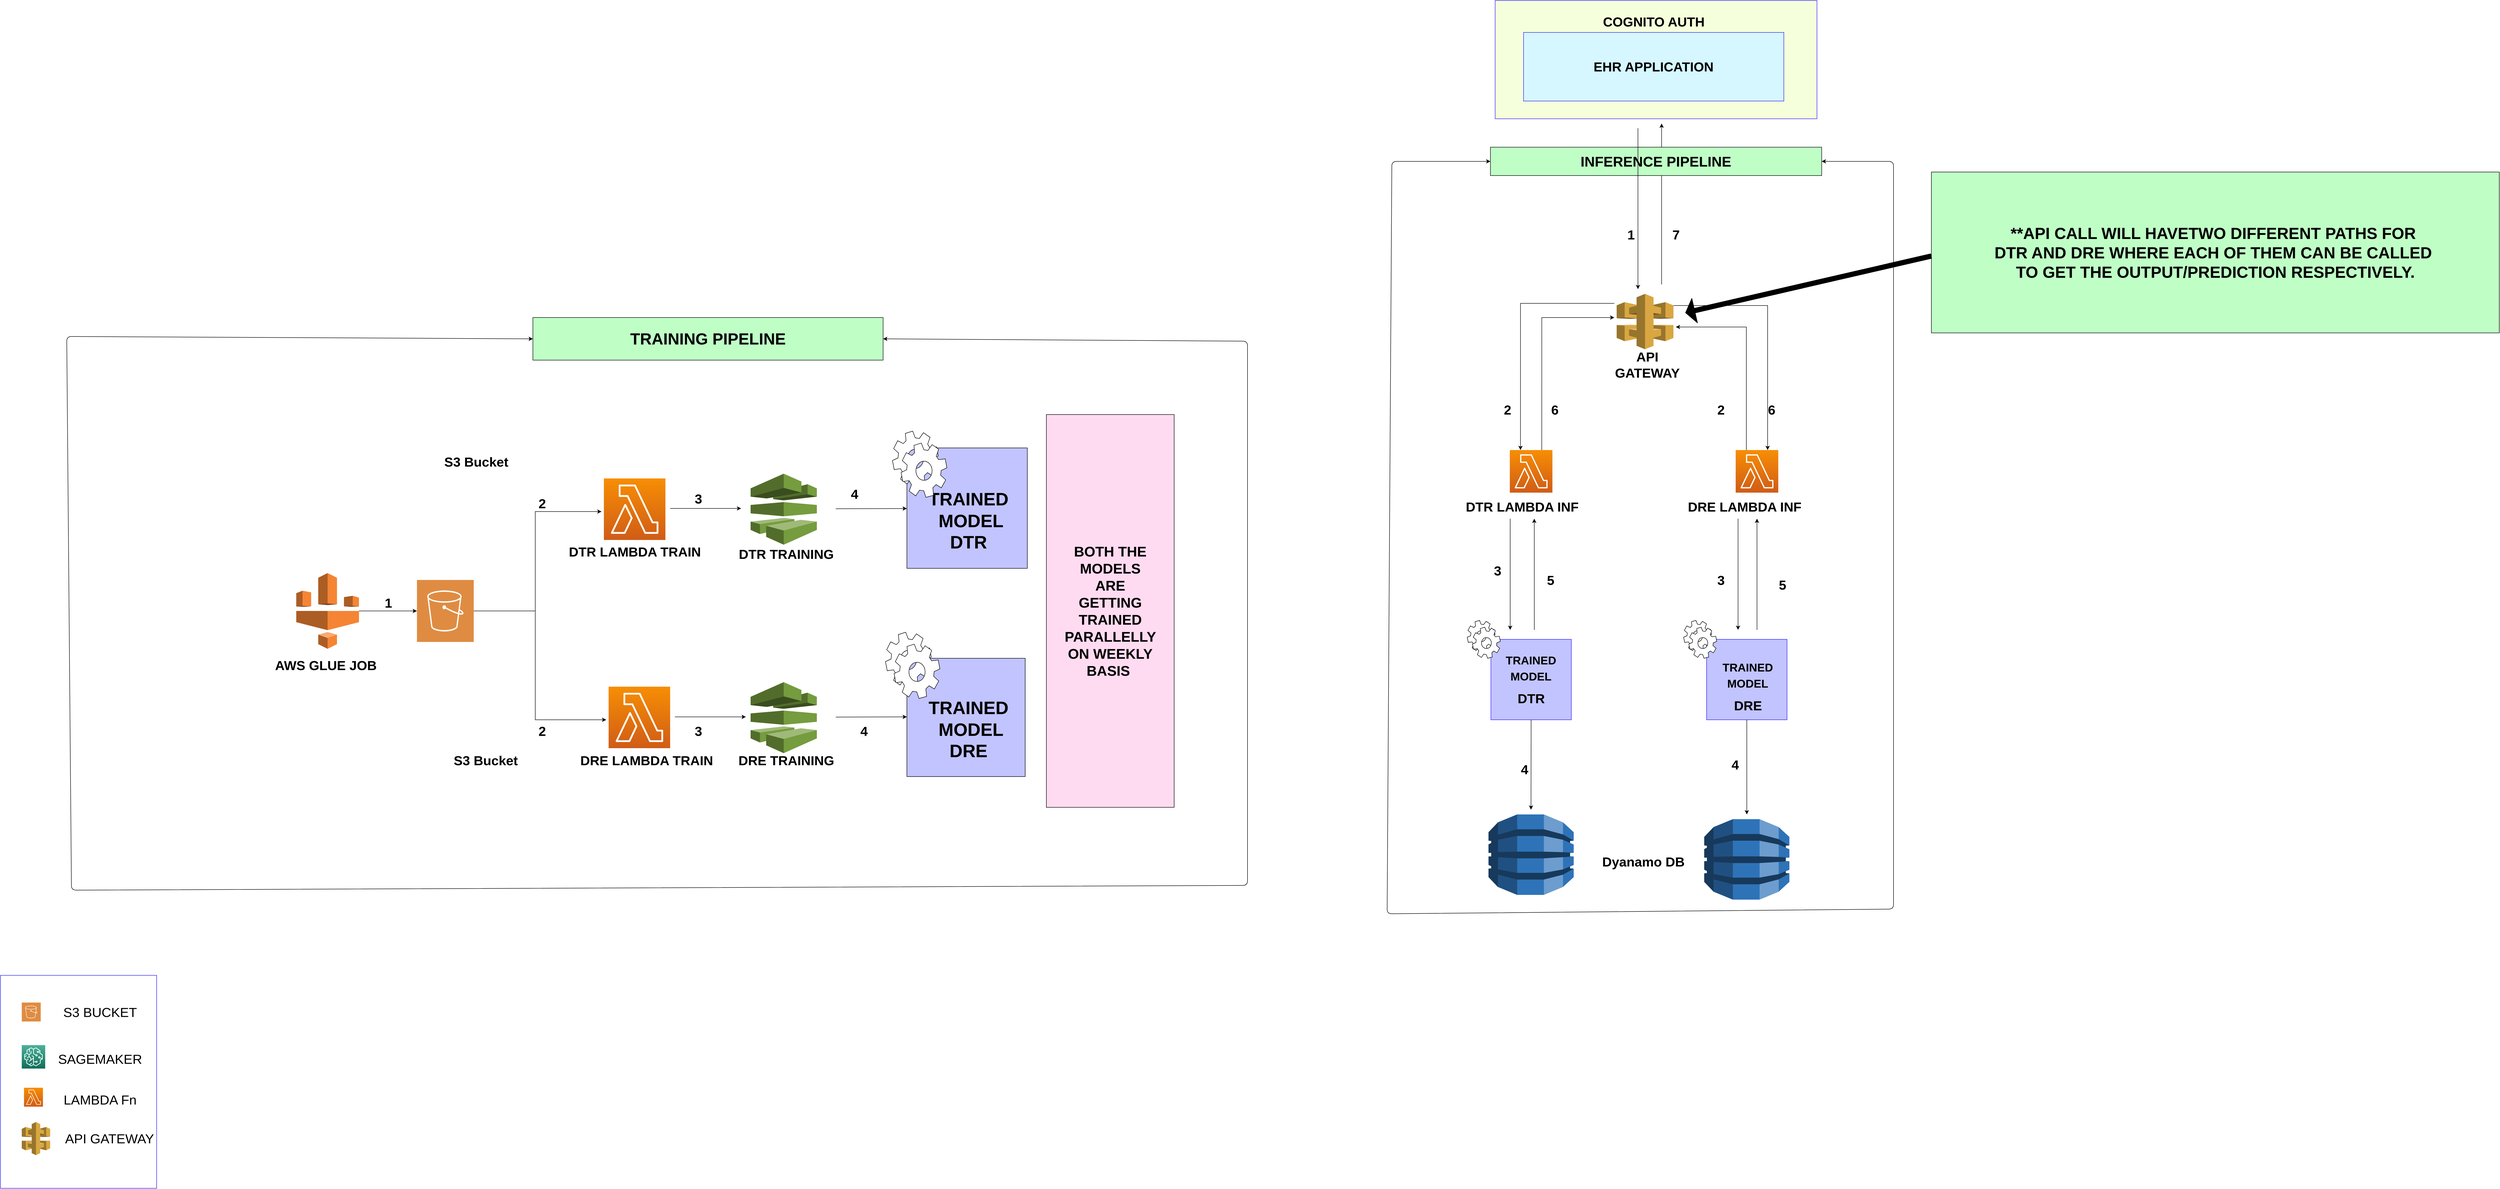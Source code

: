 <mxfile version="14.4.4" type="github"><diagram id="zvSrD0f2bZDXSvYiakWF" name="Page-1"><mxGraphModel dx="9415" dy="5123" grid="1" gridSize="10" guides="1" tooltips="1" connect="1" arrows="1" fold="1" page="1" pageScale="1" pageWidth="850" pageHeight="1100" math="0" shadow="0"><root><mxCell id="0"/><mxCell id="1" parent="0"/><mxCell id="zWJBB2x_kL9sR8t2ZKHA-23" value="" style="whiteSpace=wrap;html=1;aspect=fixed;strokeColor=#2E1FFF;fillColor=#C2C4FF;" parent="1" vertex="1"><mxGeometry x="-170.75" y="130" width="170" height="170" as="geometry"/></mxCell><mxCell id="zWJBB2x_kL9sR8t2ZKHA-35" value="&lt;b&gt;&lt;font style=&quot;font-size: 24px&quot;&gt;TRAINED MODEL&lt;/font&gt;&lt;/b&gt;" style="text;html=1;strokeColor=none;fillColor=none;align=center;verticalAlign=middle;whiteSpace=wrap;rounded=0;fontSize=28;" parent="1" vertex="1"><mxGeometry x="-105.75" y="180.13" width="40" height="20" as="geometry"/></mxCell><mxCell id="zWJBB2x_kL9sR8t2ZKHA-59" value="" style="rounded=0;whiteSpace=wrap;html=1;strokeColor=#2E1FFF;fontSize=28;fillColor=#F5FFDB;" parent="1" vertex="1"><mxGeometry x="-161.75" y="-1220" width="680" height="250" as="geometry"/></mxCell><mxCell id="ttFR23vv46aE4_aRvDu8-147" style="edgeStyle=orthogonalEdgeStyle;rounded=0;orthogonalLoop=1;jettySize=auto;html=1;exitX=1;exitY=0.21;exitDx=0;exitDy=0;exitPerimeter=0;entryX=0.75;entryY=0;entryDx=0;entryDy=0;entryPerimeter=0;" edge="1" parent="1" source="zWJBB2x_kL9sR8t2ZKHA-103" target="zWJBB2x_kL9sR8t2ZKHA-107"><mxGeometry relative="1" as="geometry"/></mxCell><mxCell id="zWJBB2x_kL9sR8t2ZKHA-103" value="" style="outlineConnect=0;dashed=0;verticalLabelPosition=bottom;verticalAlign=top;align=center;html=1;shape=mxgraph.aws3.api_gateway;fillColor=#D9A741;gradientColor=none;strokeColor=#2E1FFF;fontSize=28;" parent="1" vertex="1"><mxGeometry x="95" y="-600" width="120" height="117" as="geometry"/></mxCell><mxCell id="ttFR23vv46aE4_aRvDu8-145" style="edgeStyle=orthogonalEdgeStyle;rounded=0;orthogonalLoop=1;jettySize=auto;html=1;exitX=0.75;exitY=0;exitDx=0;exitDy=0;exitPerimeter=0;" edge="1" parent="1" source="zWJBB2x_kL9sR8t2ZKHA-104"><mxGeometry relative="1" as="geometry"><mxPoint x="90" y="-550" as="targetPoint"/><Array as="points"><mxPoint x="-63" y="-550"/></Array></mxGeometry></mxCell><mxCell id="ttFR23vv46aE4_aRvDu8-146" style="edgeStyle=orthogonalEdgeStyle;rounded=0;orthogonalLoop=1;jettySize=auto;html=1;exitX=0.25;exitY=0;exitDx=0;exitDy=0;exitPerimeter=0;entryX=0.25;entryY=0;entryDx=0;entryDy=0;entryPerimeter=0;" edge="1" parent="1" target="zWJBB2x_kL9sR8t2ZKHA-104"><mxGeometry relative="1" as="geometry"><mxPoint x="90" y="-580" as="sourcePoint"/><Array as="points"><mxPoint x="-108" y="-580"/></Array></mxGeometry></mxCell><mxCell id="zWJBB2x_kL9sR8t2ZKHA-104" value="" style="points=[[0,0,0],[0.25,0,0],[0.5,0,0],[0.75,0,0],[1,0,0],[0,1,0],[0.25,1,0],[0.5,1,0],[0.75,1,0],[1,1,0],[0,0.25,0],[0,0.5,0],[0,0.75,0],[1,0.25,0],[1,0.5,0],[1,0.75,0]];outlineConnect=0;fontColor=#232F3E;gradientColor=#F78E04;gradientDirection=north;fillColor=#D05C17;strokeColor=#ffffff;dashed=0;verticalLabelPosition=bottom;verticalAlign=top;align=center;html=1;fontSize=12;fontStyle=0;aspect=fixed;shape=mxgraph.aws4.resourceIcon;resIcon=mxgraph.aws4.lambda;" parent="1" vertex="1"><mxGeometry x="-130.75" y="-270" width="90" height="90" as="geometry"/></mxCell><mxCell id="ttFR23vv46aE4_aRvDu8-148" style="edgeStyle=orthogonalEdgeStyle;rounded=0;orthogonalLoop=1;jettySize=auto;html=1;exitX=0.25;exitY=0;exitDx=0;exitDy=0;exitPerimeter=0;" edge="1" parent="1" source="zWJBB2x_kL9sR8t2ZKHA-107"><mxGeometry relative="1" as="geometry"><mxPoint x="220" y="-530" as="targetPoint"/><Array as="points"><mxPoint x="369" y="-530"/></Array></mxGeometry></mxCell><mxCell id="zWJBB2x_kL9sR8t2ZKHA-107" value="" style="points=[[0,0,0],[0.25,0,0],[0.5,0,0],[0.75,0,0],[1,0,0],[0,1,0],[0.25,1,0],[0.5,1,0],[0.75,1,0],[1,1,0],[0,0.25,0],[0,0.5,0],[0,0.75,0],[1,0.25,0],[1,0.5,0],[1,0.75,0]];outlineConnect=0;fontColor=#232F3E;gradientColor=#F78E04;gradientDirection=north;fillColor=#D05C17;strokeColor=#ffffff;dashed=0;verticalLabelPosition=bottom;verticalAlign=top;align=center;html=1;fontSize=12;fontStyle=0;aspect=fixed;shape=mxgraph.aws4.resourceIcon;resIcon=mxgraph.aws4.lambda;" parent="1" vertex="1"><mxGeometry x="346.5" y="-270" width="90" height="90" as="geometry"/></mxCell><mxCell id="zWJBB2x_kL9sR8t2ZKHA-112" value="&lt;b&gt;EHR APPLICATION&lt;/b&gt;" style="rounded=0;whiteSpace=wrap;html=1;strokeColor=#2E1FFF;fontSize=28;fillColor=#D6F7FF;" parent="1" vertex="1"><mxGeometry x="-101.75" y="-1152.5" width="550" height="145" as="geometry"/></mxCell><mxCell id="zWJBB2x_kL9sR8t2ZKHA-136" value="&lt;b&gt;API GATEWAY&lt;/b&gt;" style="text;html=1;strokeColor=none;fillColor=none;align=center;verticalAlign=middle;whiteSpace=wrap;rounded=0;fontSize=28;" parent="1" vertex="1"><mxGeometry x="150" y="-460" width="20" height="20" as="geometry"/></mxCell><mxCell id="zWJBB2x_kL9sR8t2ZKHA-149" value="" style="outlineConnect=0;dashed=0;verticalLabelPosition=bottom;verticalAlign=top;align=center;html=1;shape=mxgraph.aws3.dynamo_db;fillColor=#2E73B8;gradientColor=none;strokeColor=#2E1FFF;fontSize=28;" parent="1" vertex="1"><mxGeometry x="-175.75" y="500" width="180" height="170" as="geometry"/></mxCell><mxCell id="zWJBB2x_kL9sR8t2ZKHA-150" value="&lt;b&gt;Dyanamo DB&amp;nbsp;&lt;/b&gt;" style="text;html=1;align=center;verticalAlign=middle;resizable=0;points=[];autosize=1;fontSize=28;" parent="1" vertex="1"><mxGeometry x="55" y="580" width="200" height="40" as="geometry"/></mxCell><mxCell id="zWJBB2x_kL9sR8t2ZKHA-151" value="" style="pointerEvents=1;shadow=0;dashed=0;html=1;strokeColor=none;fillColor=#DF8C42;labelPosition=center;verticalLabelPosition=bottom;verticalAlign=top;align=center;outlineConnect=0;shape=mxgraph.veeam2.aws_s3;" parent="1" vertex="1"><mxGeometry x="-3275" y="897.5" width="40" height="40" as="geometry"/></mxCell><mxCell id="zWJBB2x_kL9sR8t2ZKHA-156" value="" style="points=[[0,0,0],[0.25,0,0],[0.5,0,0],[0.75,0,0],[1,0,0],[0,1,0],[0.25,1,0],[0.5,1,0],[0.75,1,0],[1,1,0],[0,0.25,0],[0,0.5,0],[0,0.75,0],[1,0.25,0],[1,0.5,0],[1,0.75,0]];outlineConnect=0;fontColor=#232F3E;gradientColor=#F78E04;gradientDirection=north;fillColor=#D05C17;strokeColor=#ffffff;dashed=0;verticalLabelPosition=bottom;verticalAlign=top;align=center;html=1;fontSize=12;fontStyle=0;aspect=fixed;shape=mxgraph.aws4.resourceIcon;resIcon=mxgraph.aws4.lambda;" parent="1" vertex="1"><mxGeometry x="-3270.25" y="1077.5" width="40" height="40" as="geometry"/></mxCell><mxCell id="zWJBB2x_kL9sR8t2ZKHA-157" value="" style="points=[[0,0,0],[0.25,0,0],[0.5,0,0],[0.75,0,0],[1,0,0],[0,1,0],[0.25,1,0],[0.5,1,0],[0.75,1,0],[1,1,0],[0,0.25,0],[0,0.5,0],[0,0.75,0],[1,0.25,0],[1,0.5,0],[1,0.75,0]];outlineConnect=0;fontColor=#232F3E;gradientColor=#4AB29A;gradientDirection=north;fillColor=#116D5B;strokeColor=#ffffff;dashed=0;verticalLabelPosition=bottom;verticalAlign=top;align=center;html=1;fontSize=12;fontStyle=0;aspect=fixed;shape=mxgraph.aws4.resourceIcon;resIcon=mxgraph.aws4.sagemaker;" parent="1" vertex="1"><mxGeometry x="-3275" y="987.5" width="49.5" height="49.5" as="geometry"/></mxCell><mxCell id="zWJBB2x_kL9sR8t2ZKHA-161" value="" style="outlineConnect=0;dashed=0;verticalLabelPosition=bottom;verticalAlign=top;align=center;html=1;shape=mxgraph.aws3.api_gateway;fillColor=#D9A741;gradientColor=none;strokeColor=#2E1FFF;fontSize=28;" parent="1" vertex="1"><mxGeometry x="-3275" y="1150" width="60" height="70" as="geometry"/></mxCell><mxCell id="zWJBB2x_kL9sR8t2ZKHA-162" value="S3 BUCKET" style="text;html=1;align=center;verticalAlign=middle;resizable=0;points=[];autosize=1;fontSize=28;" parent="1" vertex="1"><mxGeometry x="-3195" y="897.5" width="170" height="40" as="geometry"/></mxCell><mxCell id="zWJBB2x_kL9sR8t2ZKHA-163" value="" style="rounded=0;whiteSpace=wrap;html=1;strokeColor=#2E1FFF;fillColor=none;fontSize=28;" parent="1" vertex="1"><mxGeometry x="-3320" y="840" width="330" height="450" as="geometry"/></mxCell><mxCell id="zWJBB2x_kL9sR8t2ZKHA-170" value="SAGEMAKER" style="text;html=1;align=center;verticalAlign=middle;resizable=0;points=[];autosize=1;fontSize=28;" parent="1" vertex="1"><mxGeometry x="-3205" y="997" width="190" height="40" as="geometry"/></mxCell><mxCell id="zWJBB2x_kL9sR8t2ZKHA-171" value="LAMBDA Fn" style="text;html=1;align=center;verticalAlign=middle;resizable=0;points=[];autosize=1;fontSize=28;" parent="1" vertex="1"><mxGeometry x="-3195" y="1082.5" width="170" height="40" as="geometry"/></mxCell><mxCell id="zWJBB2x_kL9sR8t2ZKHA-174" value="API GATEWAY" style="text;html=1;align=center;verticalAlign=middle;resizable=0;points=[];autosize=1;fontSize=28;" parent="1" vertex="1"><mxGeometry x="-3189.75" y="1165" width="200" height="40" as="geometry"/></mxCell><mxCell id="ttFR23vv46aE4_aRvDu8-11" value="&lt;b&gt;&lt;font style=&quot;font-size: 28px&quot;&gt;COGNITO AUTH&lt;/font&gt;&lt;/b&gt;" style="text;html=1;align=center;verticalAlign=middle;resizable=0;points=[];autosize=1;" vertex="1" parent="1"><mxGeometry x="58.25" y="-1190" width="230" height="30" as="geometry"/></mxCell><mxCell id="ttFR23vv46aE4_aRvDu8-12" value="&lt;b&gt;&lt;font style=&quot;font-size: 28px&quot;&gt;DTR LAMBDA INF&lt;/font&gt;&lt;/b&gt;" style="text;html=1;align=center;verticalAlign=middle;resizable=0;points=[];autosize=1;" vertex="1" parent="1"><mxGeometry x="-230" y="-165" width="250" height="30" as="geometry"/></mxCell><mxCell id="ttFR23vv46aE4_aRvDu8-13" value="&lt;b&gt;&lt;font style=&quot;font-size: 28px&quot;&gt;DRE LAMBDA INF&lt;/font&gt;&lt;/b&gt;" style="text;html=1;align=center;verticalAlign=middle;resizable=0;points=[];autosize=1;" vertex="1" parent="1"><mxGeometry x="235" y="-165" width="260" height="30" as="geometry"/></mxCell><mxCell id="ttFR23vv46aE4_aRvDu8-14" value="&lt;font style=&quot;font-size: 28px&quot;&gt;&lt;b&gt;DTR&lt;/b&gt;&lt;/font&gt;" style="text;html=1;align=center;verticalAlign=middle;resizable=0;points=[];autosize=1;fillColor=#C2C4FF;" vertex="1" parent="1"><mxGeometry x="-120.75" y="240" width="70" height="30" as="geometry"/></mxCell><mxCell id="ttFR23vv46aE4_aRvDu8-15" value="" style="whiteSpace=wrap;html=1;aspect=fixed;strokeColor=#2E1FFF;fillColor=#C2C4FF;" vertex="1" parent="1"><mxGeometry x="285" y="130" width="170" height="170" as="geometry"/></mxCell><mxCell id="ttFR23vv46aE4_aRvDu8-17" value="&lt;b&gt;&lt;font style=&quot;font-size: 24px&quot;&gt;TRAINED MODEL&lt;/font&gt;&lt;/b&gt;" style="text;html=1;strokeColor=none;fillColor=none;align=center;verticalAlign=middle;whiteSpace=wrap;rounded=0;fontSize=28;" vertex="1" parent="1"><mxGeometry x="351.5" y="194.94" width="40" height="20" as="geometry"/></mxCell><mxCell id="ttFR23vv46aE4_aRvDu8-18" value="&lt;font style=&quot;font-size: 28px&quot;&gt;&lt;b&gt;DRE&lt;/b&gt;&lt;/font&gt;" style="text;html=1;align=center;verticalAlign=middle;resizable=0;points=[];autosize=1;" vertex="1" parent="1"><mxGeometry x="336.5" y="254.81" width="70" height="30" as="geometry"/></mxCell><mxCell id="ttFR23vv46aE4_aRvDu8-20" value="" style="endArrow=classic;html=1;exitX=0.5;exitY=1;exitDx=0;exitDy=0;" edge="1" parent="1" source="zWJBB2x_kL9sR8t2ZKHA-23"><mxGeometry width="50" height="50" relative="1" as="geometry"><mxPoint x="300" y="550" as="sourcePoint"/><mxPoint x="-86" y="490" as="targetPoint"/><Array as="points"><mxPoint x="-86" y="485"/></Array></mxGeometry></mxCell><mxCell id="ttFR23vv46aE4_aRvDu8-21" value="" style="endArrow=classic;html=1;exitX=0.5;exitY=1;exitDx=0;exitDy=0;" edge="1" parent="1" source="ttFR23vv46aE4_aRvDu8-15"><mxGeometry width="50" height="50" relative="1" as="geometry"><mxPoint x="300" y="550" as="sourcePoint"/><mxPoint x="370" y="500" as="targetPoint"/><Array as="points"><mxPoint x="370" y="500"/></Array></mxGeometry></mxCell><mxCell id="ttFR23vv46aE4_aRvDu8-28" value="" style="endArrow=classic;html=1;" edge="1" parent="1"><mxGeometry width="50" height="50" relative="1" as="geometry"><mxPoint x="190" y="-620" as="sourcePoint"/><mxPoint x="190" y="-960" as="targetPoint"/></mxGeometry></mxCell><mxCell id="ttFR23vv46aE4_aRvDu8-37" value="" style="endArrow=classic;html=1;" edge="1" parent="1"><mxGeometry width="50" height="50" relative="1" as="geometry"><mxPoint x="-130" y="-125" as="sourcePoint"/><mxPoint x="-130" y="110" as="targetPoint"/></mxGeometry></mxCell><mxCell id="ttFR23vv46aE4_aRvDu8-38" value="" style="endArrow=classic;html=1;" edge="1" parent="1"><mxGeometry width="50" height="50" relative="1" as="geometry"><mxPoint x="-79" y="110" as="sourcePoint"/><mxPoint x="-79.08" y="-125" as="targetPoint"/></mxGeometry></mxCell><mxCell id="ttFR23vv46aE4_aRvDu8-39" value="" style="endArrow=classic;html=1;" edge="1" parent="1"><mxGeometry width="50" height="50" relative="1" as="geometry"><mxPoint x="351.5" y="-125" as="sourcePoint"/><mxPoint x="351.5" y="110" as="targetPoint"/></mxGeometry></mxCell><mxCell id="ttFR23vv46aE4_aRvDu8-40" value="" style="endArrow=classic;html=1;" edge="1" parent="1"><mxGeometry width="50" height="50" relative="1" as="geometry"><mxPoint x="391.58" y="110" as="sourcePoint"/><mxPoint x="391.5" y="-125" as="targetPoint"/></mxGeometry></mxCell><mxCell id="ttFR23vv46aE4_aRvDu8-43" value="&lt;b&gt;&lt;font style=&quot;font-size: 28px&quot;&gt;1&lt;/font&gt;&lt;/b&gt;" style="text;html=1;align=center;verticalAlign=middle;resizable=0;points=[];autosize=1;" vertex="1" parent="1"><mxGeometry x="110" y="-740" width="30" height="30" as="geometry"/></mxCell><mxCell id="ttFR23vv46aE4_aRvDu8-44" value="&lt;b&gt;&lt;font style=&quot;font-size: 28px&quot;&gt;2&lt;/font&gt;&lt;/b&gt;" style="text;html=1;align=center;verticalAlign=middle;resizable=0;points=[];autosize=1;" vertex="1" parent="1"><mxGeometry x="-150.75" y="-370" width="30" height="30" as="geometry"/></mxCell><mxCell id="ttFR23vv46aE4_aRvDu8-45" value="&lt;b&gt;&lt;font style=&quot;font-size: 28px&quot;&gt;3&lt;/font&gt;&lt;/b&gt;" style="text;html=1;align=center;verticalAlign=middle;resizable=0;points=[];autosize=1;" vertex="1" parent="1"><mxGeometry x="-171.75" y="-30" width="30" height="30" as="geometry"/></mxCell><mxCell id="ttFR23vv46aE4_aRvDu8-46" value="&lt;b&gt;&lt;font style=&quot;font-size: 28px&quot;&gt;4&lt;/font&gt;&lt;/b&gt;" style="text;html=1;align=center;verticalAlign=middle;resizable=0;points=[];autosize=1;" vertex="1" parent="1"><mxGeometry x="-115" y="390" width="30" height="30" as="geometry"/></mxCell><mxCell id="ttFR23vv46aE4_aRvDu8-47" value="&lt;b&gt;&lt;font style=&quot;font-size: 28px&quot;&gt;5&lt;/font&gt;&lt;/b&gt;" style="text;html=1;align=center;verticalAlign=middle;resizable=0;points=[];autosize=1;" vertex="1" parent="1"><mxGeometry x="-60" y="-10" width="30" height="30" as="geometry"/></mxCell><mxCell id="ttFR23vv46aE4_aRvDu8-48" value="&lt;b&gt;&lt;font style=&quot;font-size: 28px&quot;&gt;6&lt;/font&gt;&lt;/b&gt;" style="text;html=1;align=center;verticalAlign=middle;resizable=0;points=[];autosize=1;" vertex="1" parent="1"><mxGeometry x="-50.75" y="-370" width="30" height="30" as="geometry"/></mxCell><mxCell id="ttFR23vv46aE4_aRvDu8-49" value="&lt;b&gt;&lt;font style=&quot;font-size: 28px&quot;&gt;7&lt;/font&gt;&lt;/b&gt;" style="text;html=1;align=center;verticalAlign=middle;resizable=0;points=[];autosize=1;" vertex="1" parent="1"><mxGeometry x="205" y="-740" width="30" height="30" as="geometry"/></mxCell><mxCell id="ttFR23vv46aE4_aRvDu8-53" value="&lt;b&gt;&lt;font style=&quot;font-size: 28px&quot;&gt;2&lt;/font&gt;&lt;/b&gt;" style="text;html=1;align=center;verticalAlign=middle;resizable=0;points=[];autosize=1;" vertex="1" parent="1"><mxGeometry x="300" y="-370" width="30" height="30" as="geometry"/></mxCell><mxCell id="ttFR23vv46aE4_aRvDu8-54" value="&lt;b&gt;&lt;font style=&quot;font-size: 28px&quot;&gt;6&lt;/font&gt;&lt;/b&gt;" style="text;html=1;align=center;verticalAlign=middle;resizable=0;points=[];autosize=1;" vertex="1" parent="1"><mxGeometry x="406.5" y="-370" width="30" height="30" as="geometry"/></mxCell><mxCell id="ttFR23vv46aE4_aRvDu8-55" value="&lt;b&gt;&lt;font style=&quot;font-size: 28px&quot;&gt;3&lt;/font&gt;&lt;/b&gt;" style="text;html=1;align=center;verticalAlign=middle;resizable=0;points=[];autosize=1;" vertex="1" parent="1"><mxGeometry x="300" y="-10" width="30" height="30" as="geometry"/></mxCell><mxCell id="ttFR23vv46aE4_aRvDu8-56" value="&lt;b&gt;&lt;font style=&quot;font-size: 28px&quot;&gt;5&lt;/font&gt;&lt;/b&gt;" style="text;html=1;align=center;verticalAlign=middle;resizable=0;points=[];autosize=1;" vertex="1" parent="1"><mxGeometry x="430" width="30" height="30" as="geometry"/></mxCell><mxCell id="ttFR23vv46aE4_aRvDu8-57" value="&lt;b&gt;&lt;font style=&quot;font-size: 28px&quot;&gt;4&lt;/font&gt;&lt;/b&gt;" style="text;html=1;align=center;verticalAlign=middle;resizable=0;points=[];autosize=1;" vertex="1" parent="1"><mxGeometry x="330" y="380" width="30" height="30" as="geometry"/></mxCell><mxCell id="ttFR23vv46aE4_aRvDu8-59" value="" style="points=[[0,0,0],[0.25,0,0],[0.5,0,0],[0.75,0,0],[1,0,0],[0,1,0],[0.25,1,0],[0.5,1,0],[0.75,1,0],[1,1,0],[0,0.25,0],[0,0.5,0],[0,0.75,0],[1,0.25,0],[1,0.5,0],[1,0.75,0]];outlineConnect=0;fontColor=#232F3E;gradientColor=#F78E04;gradientDirection=north;fillColor=#D05C17;strokeColor=#ffffff;dashed=0;verticalLabelPosition=bottom;verticalAlign=top;align=center;html=1;fontSize=12;fontStyle=0;aspect=fixed;shape=mxgraph.aws4.resourceIcon;resIcon=mxgraph.aws4.lambda;" vertex="1" parent="1"><mxGeometry x="-2045" y="-210" width="130" height="130" as="geometry"/></mxCell><mxCell id="ttFR23vv46aE4_aRvDu8-61" value="" style="outlineConnect=0;dashed=0;verticalLabelPosition=bottom;verticalAlign=top;align=center;html=1;shape=mxgraph.aws3.glue;fillColor=#F58534;gradientColor=none;" vertex="1" parent="1"><mxGeometry x="-2695" y="-10" width="132.5" height="160" as="geometry"/></mxCell><mxCell id="ttFR23vv46aE4_aRvDu8-66" value="" style="points=[[0,0,0],[0.25,0,0],[0.5,0,0],[0.75,0,0],[1,0,0],[0,1,0],[0.25,1,0],[0.5,1,0],[0.75,1,0],[1,1,0],[0,0.25,0],[0,0.5,0],[0,0.75,0],[1,0.25,0],[1,0.5,0],[1,0.75,0]];outlineConnect=0;fontColor=#232F3E;gradientColor=#F78E04;gradientDirection=north;fillColor=#D05C17;strokeColor=#ffffff;dashed=0;verticalLabelPosition=bottom;verticalAlign=top;align=center;html=1;fontSize=12;fontStyle=0;aspect=fixed;shape=mxgraph.aws4.resourceIcon;resIcon=mxgraph.aws4.lambda;" vertex="1" parent="1"><mxGeometry x="-2035" y="230" width="130" height="130" as="geometry"/></mxCell><mxCell id="ttFR23vv46aE4_aRvDu8-71" value="&lt;b&gt;&lt;font style=&quot;font-size: 28px&quot;&gt;AWS GLUE JOB&amp;nbsp;&lt;/font&gt;&lt;/b&gt;" style="text;html=1;align=center;verticalAlign=middle;resizable=0;points=[];autosize=1;" vertex="1" parent="1"><mxGeometry x="-2748.75" y="170" width="240" height="30" as="geometry"/></mxCell><mxCell id="ttFR23vv46aE4_aRvDu8-75" value="" style="outlineConnect=0;dashed=0;verticalLabelPosition=bottom;verticalAlign=top;align=center;html=1;shape=mxgraph.aws3.codepipeline;fillColor=#759C3E;gradientColor=none;" vertex="1" parent="1"><mxGeometry x="-1735" y="-220" width="140" height="150" as="geometry"/></mxCell><mxCell id="ttFR23vv46aE4_aRvDu8-76" value="" style="outlineConnect=0;dashed=0;verticalLabelPosition=bottom;verticalAlign=top;align=center;html=1;shape=mxgraph.aws3.codepipeline;fillColor=#759C3E;gradientColor=none;" vertex="1" parent="1"><mxGeometry x="-1735" y="220.5" width="140" height="150" as="geometry"/></mxCell><mxCell id="ttFR23vv46aE4_aRvDu8-79" value="" style="whiteSpace=wrap;html=1;aspect=fixed;fillColor=#C2C4FF;" vertex="1" parent="1"><mxGeometry x="-1404.75" y="-274.5" width="254.5" height="254.5" as="geometry"/></mxCell><mxCell id="ttFR23vv46aE4_aRvDu8-80" value="" style="whiteSpace=wrap;html=1;aspect=fixed;fillColor=#C2C4FF;" vertex="1" parent="1"><mxGeometry x="-1404.75" y="170" width="250" height="250" as="geometry"/></mxCell><mxCell id="ttFR23vv46aE4_aRvDu8-81" value="" style="shape=mxgraph.bpmn.service_task;html=1;outlineConnect=0;" vertex="1" parent="1"><mxGeometry x="-220.75" y="90" width="70" height="80" as="geometry"/></mxCell><mxCell id="ttFR23vv46aE4_aRvDu8-82" value="" style="shape=mxgraph.bpmn.service_task;html=1;outlineConnect=0;" vertex="1" parent="1"><mxGeometry x="-1450" y="115" width="115" height="140" as="geometry"/></mxCell><mxCell id="ttFR23vv46aE4_aRvDu8-83" value="&lt;b&gt;&lt;font style=&quot;font-size: 38px&quot;&gt;TRAINED&lt;br&gt;&amp;nbsp;MODEL &lt;br&gt;DTR&lt;/font&gt;&lt;/b&gt;" style="text;html=1;align=center;verticalAlign=middle;resizable=0;points=[];autosize=1;" vertex="1" parent="1"><mxGeometry x="-1365" y="-160" width="180" height="80" as="geometry"/></mxCell><mxCell id="ttFR23vv46aE4_aRvDu8-84" value="&lt;b&gt;&lt;font style=&quot;font-size: 38px&quot;&gt;TRAINED&lt;br&gt;&amp;nbsp;MODEL &lt;br&gt;DRE&lt;/font&gt;&lt;/b&gt;" style="text;html=1;align=center;verticalAlign=middle;resizable=0;points=[];autosize=1;" vertex="1" parent="1"><mxGeometry x="-1365" y="281" width="180" height="80" as="geometry"/></mxCell><mxCell id="ttFR23vv46aE4_aRvDu8-90" value="" style="endArrow=classic;html=1;" edge="1" parent="1"><mxGeometry width="50" height="50" relative="1" as="geometry"><mxPoint x="-1905" y="-146.67" as="sourcePoint"/><mxPoint x="-1754.96" y="-146.67" as="targetPoint"/></mxGeometry></mxCell><mxCell id="ttFR23vv46aE4_aRvDu8-91" value="" style="endArrow=classic;html=1;" edge="1" parent="1"><mxGeometry width="50" height="50" relative="1" as="geometry"><mxPoint x="-1895" y="293.83" as="sourcePoint"/><mxPoint x="-1744.96" y="293.83" as="targetPoint"/></mxGeometry></mxCell><mxCell id="ttFR23vv46aE4_aRvDu8-94" value="" style="endArrow=classic;html=1;entryX=0;entryY=0.5;entryDx=0;entryDy=0;" edge="1" parent="1"><mxGeometry width="50" height="50" relative="1" as="geometry"><mxPoint x="-1555" y="294.33" as="sourcePoint"/><mxPoint x="-1404.75" y="293.83" as="targetPoint"/></mxGeometry></mxCell><mxCell id="ttFR23vv46aE4_aRvDu8-95" value="" style="endArrow=classic;html=1;entryX=0;entryY=0.5;entryDx=0;entryDy=0;" edge="1" parent="1"><mxGeometry width="50" height="50" relative="1" as="geometry"><mxPoint x="-1555" y="-145.93" as="sourcePoint"/><mxPoint x="-1404.75" y="-146.43" as="targetPoint"/></mxGeometry></mxCell><mxCell id="ttFR23vv46aE4_aRvDu8-97" value="&lt;b style=&quot;font-family: &amp;#34;helvetica&amp;#34; ; text-align: center&quot;&gt;&lt;font style=&quot;font-size: 28px&quot;&gt;2&lt;/font&gt;&lt;/b&gt;" style="text;whiteSpace=wrap;html=1;" vertex="1" parent="1"><mxGeometry x="-2185" y="-180" width="40" height="40" as="geometry"/></mxCell><mxCell id="ttFR23vv46aE4_aRvDu8-100" value="&lt;b style=&quot;color: rgb(0 , 0 , 0) ; font-family: &amp;#34;helvetica&amp;#34; ; font-size: 12px ; font-style: normal ; letter-spacing: normal ; text-align: center ; text-indent: 0px ; text-transform: none ; word-spacing: 0px ; background-color: rgb(248 , 249 , 250)&quot;&gt;&lt;font style=&quot;font-size: 28px&quot;&gt;2&lt;/font&gt;&lt;/b&gt;" style="text;whiteSpace=wrap;html=1;" vertex="1" parent="1"><mxGeometry x="-2185" y="301" width="40" height="40" as="geometry"/></mxCell><mxCell id="ttFR23vv46aE4_aRvDu8-101" value="&lt;b style=&quot;color: rgb(0 , 0 , 0) ; font-family: &amp;#34;helvetica&amp;#34; ; font-size: 12px ; font-style: normal ; letter-spacing: normal ; text-align: center ; text-indent: 0px ; text-transform: none ; word-spacing: 0px ; background-color: rgb(248 , 249 , 250)&quot;&gt;&lt;font style=&quot;font-size: 28px&quot;&gt;3&lt;/font&gt;&lt;/b&gt;" style="text;whiteSpace=wrap;html=1;" vertex="1" parent="1"><mxGeometry x="-1855" y="-190" width="40" height="40" as="geometry"/></mxCell><mxCell id="ttFR23vv46aE4_aRvDu8-102" value="&lt;b style=&quot;color: rgb(0 , 0 , 0) ; font-family: &amp;#34;helvetica&amp;#34; ; font-size: 12px ; font-style: normal ; letter-spacing: normal ; text-align: center ; text-indent: 0px ; text-transform: none ; word-spacing: 0px ; background-color: rgb(248 , 249 , 250)&quot;&gt;&lt;font style=&quot;font-size: 28px&quot;&gt;3&lt;/font&gt;&lt;/b&gt;" style="text;whiteSpace=wrap;html=1;" vertex="1" parent="1"><mxGeometry x="-1855" y="301" width="40" height="40" as="geometry"/></mxCell><mxCell id="ttFR23vv46aE4_aRvDu8-103" value="&lt;b style=&quot;color: rgb(0 , 0 , 0) ; font-family: &amp;#34;helvetica&amp;#34; ; font-size: 12px ; font-style: normal ; letter-spacing: normal ; text-align: center ; text-indent: 0px ; text-transform: none ; word-spacing: 0px ; background-color: rgb(248 , 249 , 250)&quot;&gt;&lt;font style=&quot;font-size: 28px&quot;&gt;4&lt;/font&gt;&lt;/b&gt;" style="text;whiteSpace=wrap;html=1;" vertex="1" parent="1"><mxGeometry x="-1525.25" y="-200" width="40" height="40" as="geometry"/></mxCell><mxCell id="ttFR23vv46aE4_aRvDu8-104" value="&lt;b style=&quot;color: rgb(0 , 0 , 0) ; font-family: &amp;#34;helvetica&amp;#34; ; font-size: 12px ; font-style: normal ; letter-spacing: normal ; text-align: center ; text-indent: 0px ; text-transform: none ; word-spacing: 0px ; background-color: rgb(248 , 249 , 250)&quot;&gt;&lt;font style=&quot;font-size: 28px&quot;&gt;4&lt;/font&gt;&lt;/b&gt;" style="text;whiteSpace=wrap;html=1;" vertex="1" parent="1"><mxGeometry x="-1505" y="301" width="40" height="40" as="geometry"/></mxCell><mxCell id="ttFR23vv46aE4_aRvDu8-105" value="" style="rounded=0;whiteSpace=wrap;html=1;fillColor=#FFDBF1;" vertex="1" parent="1"><mxGeometry x="-1110" y="-345" width="270" height="830" as="geometry"/></mxCell><mxCell id="ttFR23vv46aE4_aRvDu8-106" value="&lt;b&gt;&lt;font style=&quot;font-size: 30px&quot;&gt;BOTH THE MODELS ARE GETTING TRAINED PARALLELLY ON WEEKLY BASIS&amp;nbsp;&lt;/font&gt;&lt;/b&gt;" style="text;html=1;strokeColor=none;fillColor=none;align=center;verticalAlign=middle;whiteSpace=wrap;rounded=0;" vertex="1" parent="1"><mxGeometry x="-995" y="60" width="40" height="20" as="geometry"/></mxCell><mxCell id="ttFR23vv46aE4_aRvDu8-110" value="" style="shape=mxgraph.bpmn.service_task;html=1;outlineConnect=0;" vertex="1" parent="1"><mxGeometry x="-1435.25" y="-310" width="115" height="140" as="geometry"/></mxCell><mxCell id="ttFR23vv46aE4_aRvDu8-111" value="" style="shape=mxgraph.bpmn.service_task;html=1;outlineConnect=0;" vertex="1" parent="1"><mxGeometry x="236.5" y="90" width="70" height="80" as="geometry"/></mxCell><mxCell id="ttFR23vv46aE4_aRvDu8-112" value="&lt;b&gt;&lt;font style=&quot;font-size: 34px&quot;&gt;TRAINING PIPELINE&lt;/font&gt;&lt;/b&gt;" style="rounded=0;whiteSpace=wrap;html=1;fillColor=#BFFFC6;" vertex="1" parent="1"><mxGeometry x="-2195" y="-550" width="740" height="90" as="geometry"/></mxCell><mxCell id="ttFR23vv46aE4_aRvDu8-113" value="" style="endArrow=classic;startArrow=classic;html=1;exitX=0;exitY=0.5;exitDx=0;exitDy=0;entryX=1;entryY=0.5;entryDx=0;entryDy=0;" edge="1" parent="1" source="ttFR23vv46aE4_aRvDu8-112" target="ttFR23vv46aE4_aRvDu8-112"><mxGeometry width="50" height="50" relative="1" as="geometry"><mxPoint x="-1725" y="20" as="sourcePoint"/><mxPoint x="-685" y="-500" as="targetPoint"/><Array as="points"><mxPoint x="-3180" y="-510"/><mxPoint x="-3170" y="660"/><mxPoint x="-685" y="650"/><mxPoint x="-685" y="-500"/></Array></mxGeometry></mxCell><mxCell id="ttFR23vv46aE4_aRvDu8-114" value="&lt;b&gt;&lt;font style=&quot;font-size: 30px&quot;&gt;INFERENCE PIPELINE&lt;/font&gt;&lt;/b&gt;" style="rounded=0;whiteSpace=wrap;html=1;fillColor=#BFFFC6;" vertex="1" parent="1"><mxGeometry x="-171.75" y="-910" width="700" height="60" as="geometry"/></mxCell><mxCell id="ttFR23vv46aE4_aRvDu8-115" value="" style="endArrow=classic;startArrow=classic;html=1;entryX=0;entryY=0.5;entryDx=0;entryDy=0;entryPerimeter=0;exitX=1;exitY=0.5;exitDx=0;exitDy=0;" edge="1" parent="1" source="ttFR23vv46aE4_aRvDu8-114" target="ttFR23vv46aE4_aRvDu8-114"><mxGeometry width="50" height="50" relative="1" as="geometry"><mxPoint x="580" y="-1320" as="sourcePoint"/><mxPoint x="-240" y="-1340" as="targetPoint"/><Array as="points"><mxPoint x="680" y="-880"/><mxPoint x="680" y="700"/><mxPoint x="-390" y="710"/><mxPoint x="-380" y="-880"/></Array></mxGeometry></mxCell><mxCell id="ttFR23vv46aE4_aRvDu8-120" value="&lt;b&gt;&lt;font style=&quot;font-size: 28px&quot;&gt;DTR LAMBDA TRAIN&lt;/font&gt;&lt;/b&gt;" style="text;html=1;align=center;verticalAlign=middle;resizable=0;points=[];autosize=1;" vertex="1" parent="1"><mxGeometry x="-2125" y="-70" width="290" height="30" as="geometry"/></mxCell><mxCell id="ttFR23vv46aE4_aRvDu8-121" value="&lt;b&gt;&lt;font style=&quot;font-size: 28px&quot;&gt;DRE LAMBDA TRAIN&lt;/font&gt;&lt;/b&gt;" style="text;html=1;align=center;verticalAlign=middle;resizable=0;points=[];autosize=1;" vertex="1" parent="1"><mxGeometry x="-2105" y="370.5" width="300" height="30" as="geometry"/></mxCell><mxCell id="ttFR23vv46aE4_aRvDu8-122" value="&lt;b&gt;&lt;font style=&quot;font-size: 28px&quot;&gt;DTR TRAINING&lt;/font&gt;&lt;/b&gt;" style="text;html=1;align=center;verticalAlign=middle;resizable=0;points=[];autosize=1;" vertex="1" parent="1"><mxGeometry x="-1770" y="-65" width="220" height="30" as="geometry"/></mxCell><mxCell id="ttFR23vv46aE4_aRvDu8-123" value="&lt;b&gt;&lt;font style=&quot;font-size: 28px&quot;&gt;DRE TRAINING&lt;/font&gt;&lt;/b&gt;" style="text;html=1;align=center;verticalAlign=middle;resizable=0;points=[];autosize=1;" vertex="1" parent="1"><mxGeometry x="-1770" y="370.5" width="220" height="30" as="geometry"/></mxCell><mxCell id="ttFR23vv46aE4_aRvDu8-125" value="&lt;b&gt;&lt;font style=&quot;font-size: 28px&quot;&gt;S3 Bucket&lt;/font&gt;&lt;/b&gt;" style="text;html=1;align=center;verticalAlign=middle;resizable=0;points=[];autosize=1;" vertex="1" parent="1"><mxGeometry x="-2390" y="-260" width="150" height="30" as="geometry"/></mxCell><mxCell id="ttFR23vv46aE4_aRvDu8-126" value="&lt;b&gt;&lt;font style=&quot;font-size: 28px&quot;&gt;S3 Bucket&lt;/font&gt;&lt;/b&gt;" style="text;html=1;align=center;verticalAlign=middle;resizable=0;points=[];autosize=1;" vertex="1" parent="1"><mxGeometry x="-2370" y="370.5" width="150" height="30" as="geometry"/></mxCell><mxCell id="ttFR23vv46aE4_aRvDu8-129" value="" style="rounded=0;whiteSpace=wrap;html=1;fillColor=#BFFFC6;" vertex="1" parent="1"><mxGeometry x="760" y="-857.5" width="1200" height="340" as="geometry"/></mxCell><mxCell id="ttFR23vv46aE4_aRvDu8-130" value="&lt;span style=&quot;font-size: 34px&quot;&gt;&lt;b&gt;**API CALL WILL HAVETWO DIFFERENT PATHS FOR &lt;br&gt;DTR AND DRE WHERE EACH OF THEM CAN BE CALLED&lt;br&gt;&amp;nbsp;TO GET THE OUTPUT/PREDICTION RESPECTIVELY.&lt;/b&gt;&lt;/span&gt;" style="text;html=1;align=center;verticalAlign=middle;resizable=0;points=[];autosize=1;" vertex="1" parent="1"><mxGeometry x="885" y="-722.5" width="940" height="70" as="geometry"/></mxCell><mxCell id="ttFR23vv46aE4_aRvDu8-136" value="" style="outlineConnect=0;dashed=0;verticalLabelPosition=bottom;verticalAlign=top;align=center;html=1;shape=mxgraph.aws3.dynamo_db;fillColor=#2E73B8;gradientColor=none;strokeColor=#2E1FFF;fontSize=28;" vertex="1" parent="1"><mxGeometry x="280" y="510" width="180" height="170" as="geometry"/></mxCell><mxCell id="ttFR23vv46aE4_aRvDu8-150" value="" style="shape=flexArrow;endArrow=classic;html=1;endWidth=42.5;endSize=6.3;fillColor=#000000;" edge="1" parent="1"><mxGeometry width="50" height="50" relative="1" as="geometry"><mxPoint x="760" y="-680" as="sourcePoint"/><mxPoint x="240" y="-560" as="targetPoint"/></mxGeometry></mxCell><mxCell id="ttFR23vv46aE4_aRvDu8-151" value="" style="endArrow=classic;html=1;fillColor=#000000;" edge="1" parent="1"><mxGeometry width="50" height="50" relative="1" as="geometry"><mxPoint x="140" y="-950" as="sourcePoint"/><mxPoint x="140" y="-610" as="targetPoint"/></mxGeometry></mxCell><mxCell id="ttFR23vv46aE4_aRvDu8-155" style="edgeStyle=orthogonalEdgeStyle;rounded=0;orthogonalLoop=1;jettySize=auto;html=1;fillColor=#000000;" edge="1" parent="1" source="ttFR23vv46aE4_aRvDu8-67"><mxGeometry relative="1" as="geometry"><mxPoint x="-2050" y="-140" as="targetPoint"/><Array as="points"><mxPoint x="-2190" y="70"/><mxPoint x="-2190" y="-140"/></Array></mxGeometry></mxCell><mxCell id="ttFR23vv46aE4_aRvDu8-156" style="edgeStyle=orthogonalEdgeStyle;rounded=0;orthogonalLoop=1;jettySize=auto;html=1;fillColor=#000000;" edge="1" parent="1" source="ttFR23vv46aE4_aRvDu8-67"><mxGeometry relative="1" as="geometry"><mxPoint x="-2040" y="300" as="targetPoint"/><Array as="points"><mxPoint x="-2190" y="70"/><mxPoint x="-2190" y="300"/></Array></mxGeometry></mxCell><mxCell id="ttFR23vv46aE4_aRvDu8-67" value="" style="pointerEvents=1;shadow=0;dashed=0;html=1;strokeColor=none;fillColor=#DF8C42;labelPosition=center;verticalLabelPosition=bottom;verticalAlign=top;align=center;outlineConnect=0;shape=mxgraph.veeam2.aws_s3;" vertex="1" parent="1"><mxGeometry x="-2440" y="4.5" width="120" height="131" as="geometry"/></mxCell><mxCell id="ttFR23vv46aE4_aRvDu8-154" style="edgeStyle=orthogonalEdgeStyle;rounded=0;orthogonalLoop=1;jettySize=auto;html=1;fillColor=#000000;" edge="1" parent="1" source="ttFR23vv46aE4_aRvDu8-61" target="ttFR23vv46aE4_aRvDu8-67"><mxGeometry relative="1" as="geometry"><mxPoint x="-2240" y="70" as="targetPoint"/><mxPoint x="-2562.5" y="70" as="sourcePoint"/></mxGeometry></mxCell><mxCell id="ttFR23vv46aE4_aRvDu8-157" value="&lt;b style=&quot;color: rgb(0 , 0 , 0) ; font-size: 12px ; font-style: normal ; letter-spacing: normal ; text-indent: 0px ; text-transform: none ; word-spacing: 0px ; font-family: &amp;#34;helvetica&amp;#34; ; text-align: center ; background-color: rgb(248 , 249 , 250)&quot;&gt;&lt;font style=&quot;font-size: 28px&quot;&gt;1&lt;/font&gt;&lt;/b&gt;" style="text;whiteSpace=wrap;html=1;" vertex="1" parent="1"><mxGeometry x="-2510" y="30" width="40" height="30" as="geometry"/></mxCell></root></mxGraphModel></diagram></mxfile>